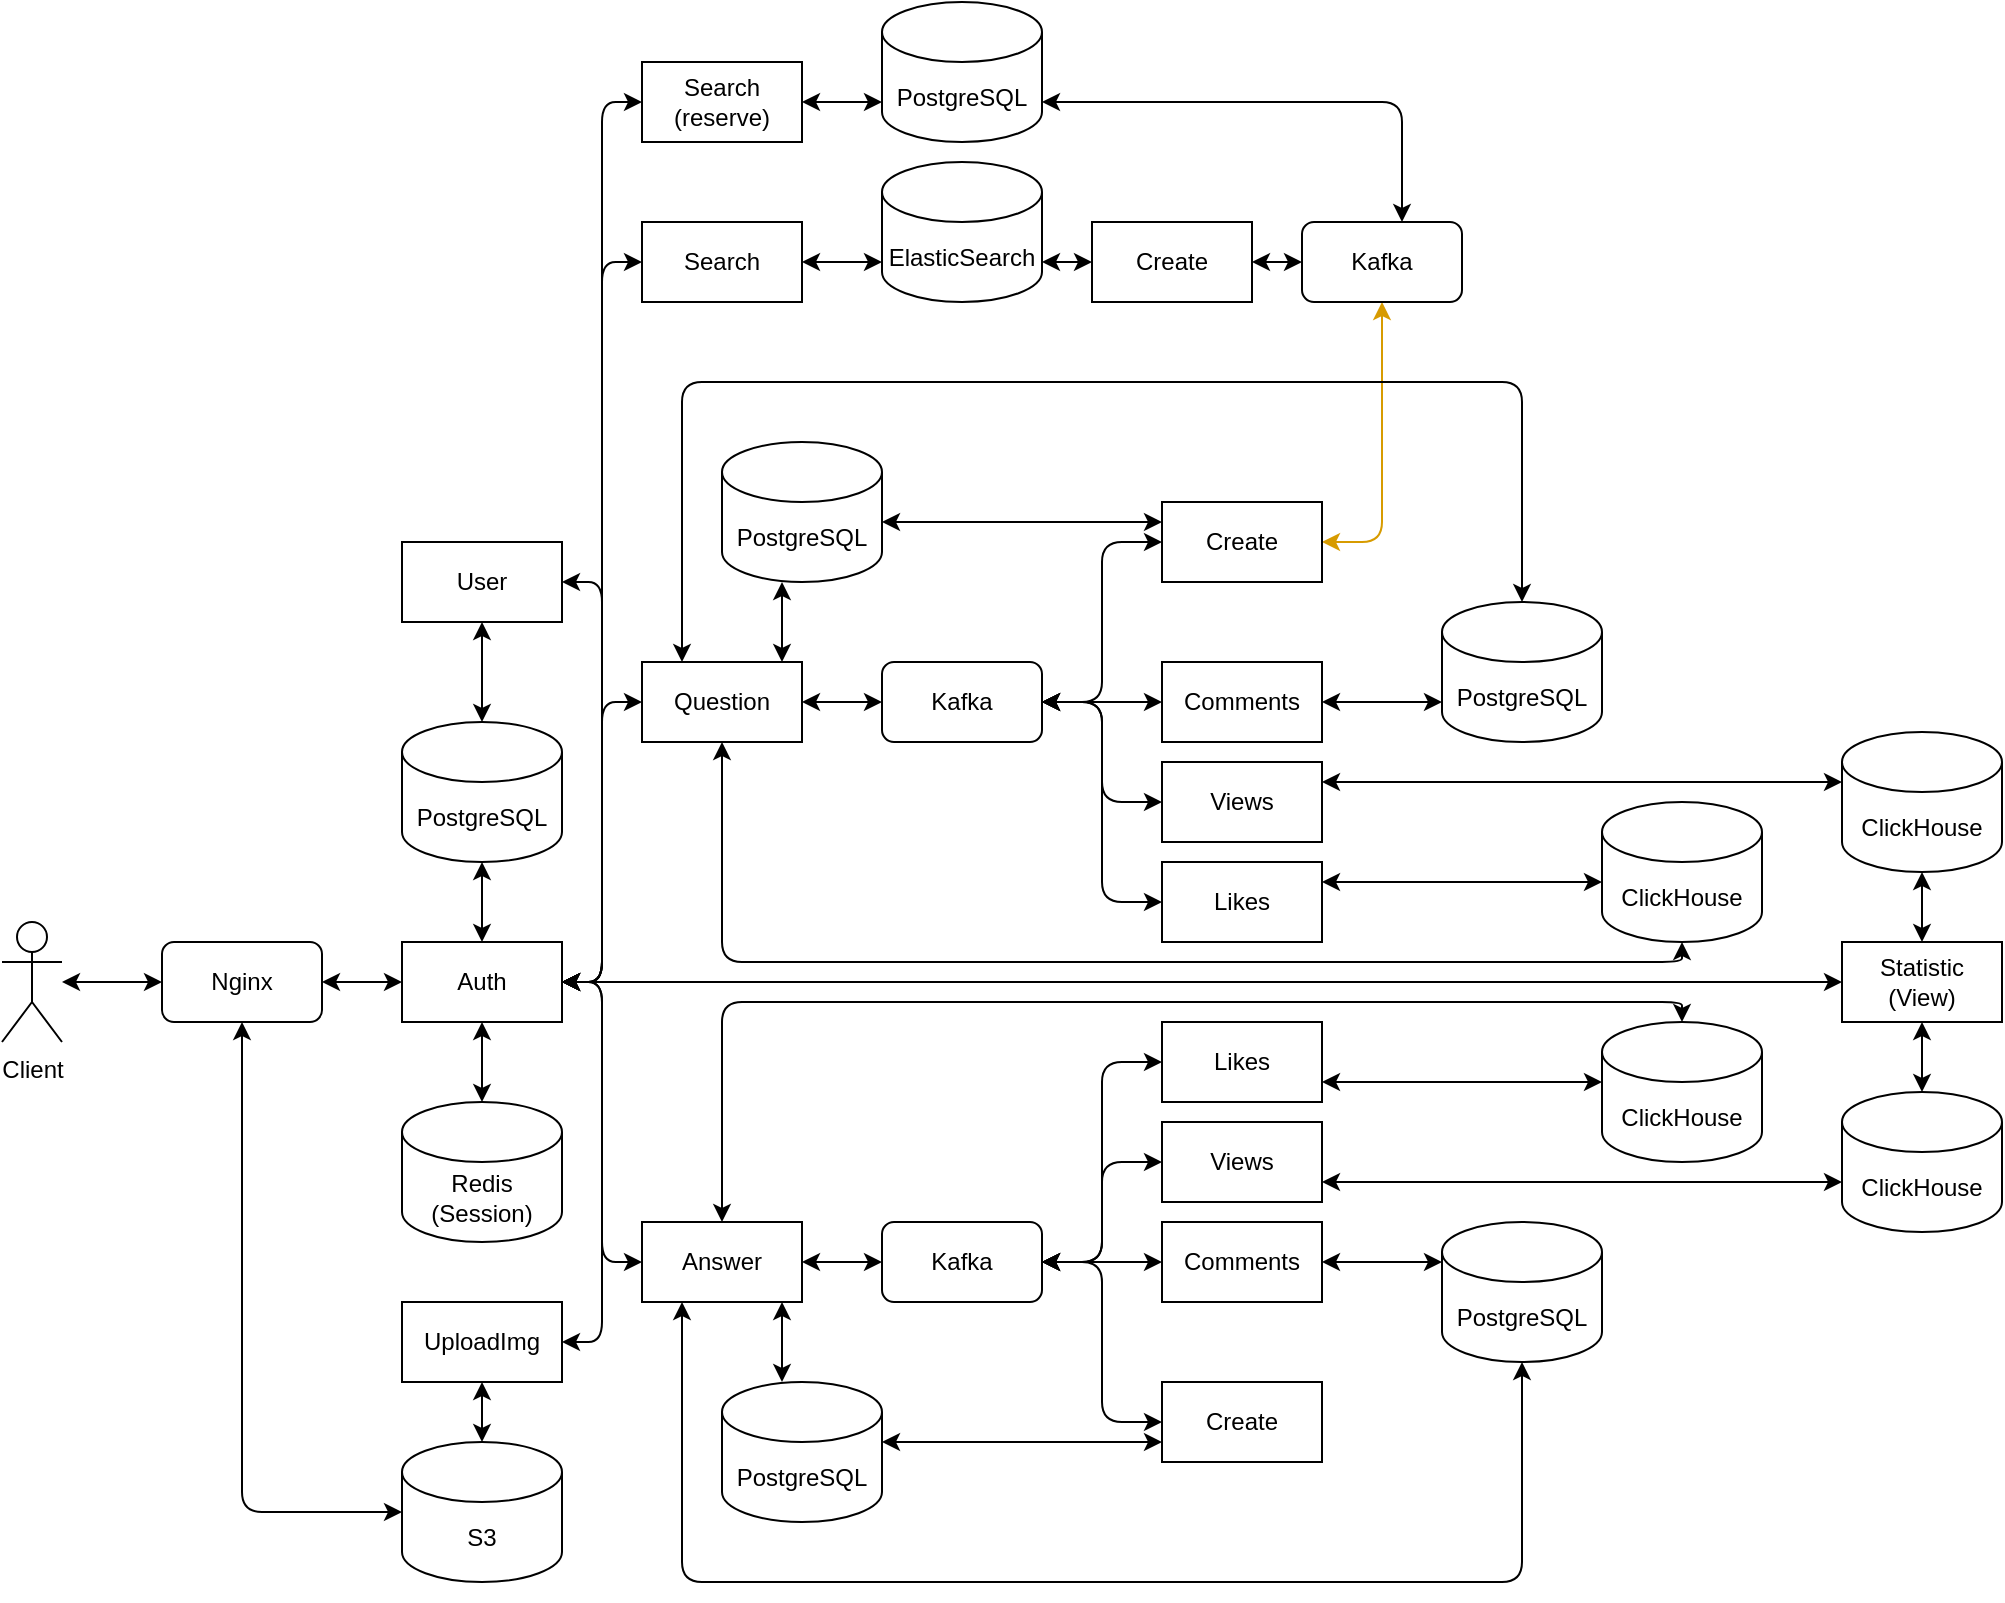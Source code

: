 <mxfile>
    <diagram id="Amk3zSKz2LO_-oVcE61_" name="Page-1">
        <mxGraphModel dx="731" dy="1236" grid="0" gridSize="10" guides="1" tooltips="1" connect="1" arrows="1" fold="1" page="0" pageScale="1" pageWidth="827" pageHeight="1169" math="0" shadow="0">
            <root>
                <mxCell id="0"/>
                <mxCell id="1" parent="0"/>
                <mxCell id="4" style="edgeStyle=none;html=1;startArrow=classic;startFill=1;" parent="1" source="2" target="18" edge="1">
                    <mxGeometry relative="1" as="geometry">
                        <mxPoint x="120" y="340.0" as="targetPoint"/>
                    </mxGeometry>
                </mxCell>
                <mxCell id="2" value="Client" style="shape=umlActor;verticalLabelPosition=bottom;verticalAlign=top;html=1;outlineConnect=0;" parent="1" vertex="1">
                    <mxGeometry x="40" y="310" width="30" height="60" as="geometry"/>
                </mxCell>
                <mxCell id="7" style="edgeStyle=none;html=1;startArrow=classic;startFill=1;" parent="1" source="18" target="6" edge="1">
                    <mxGeometry relative="1" as="geometry">
                        <mxPoint x="200" y="340.0" as="sourcePoint"/>
                    </mxGeometry>
                </mxCell>
                <mxCell id="10" style="edgeStyle=elbowEdgeStyle;html=1;startArrow=classic;startFill=1;" parent="1" source="6" target="9" edge="1">
                    <mxGeometry relative="1" as="geometry"/>
                </mxCell>
                <mxCell id="14" style="edgeStyle=elbowEdgeStyle;html=1;startArrow=classic;startFill=1;" parent="1" source="6" target="13" edge="1">
                    <mxGeometry relative="1" as="geometry"/>
                </mxCell>
                <mxCell id="15" style="edgeStyle=elbowEdgeStyle;html=1;startArrow=classic;startFill=1;" parent="1" source="6" target="11" edge="1">
                    <mxGeometry relative="1" as="geometry"/>
                </mxCell>
                <mxCell id="32" style="edgeStyle=elbowEdgeStyle;html=1;startArrow=classic;startFill=1;" parent="1" source="6" target="25" edge="1">
                    <mxGeometry relative="1" as="geometry"/>
                </mxCell>
                <mxCell id="74" style="edgeStyle=elbowEdgeStyle;html=1;startArrow=classic;startFill=1;" parent="1" source="6" target="73" edge="1">
                    <mxGeometry relative="1" as="geometry">
                        <Array as="points">
                            <mxPoint x="340" y="490"/>
                        </Array>
                    </mxGeometry>
                </mxCell>
                <mxCell id="80" style="edgeStyle=elbowEdgeStyle;html=1;startArrow=classic;startFill=1;" parent="1" source="6" target="79" edge="1">
                    <mxGeometry relative="1" as="geometry"/>
                </mxCell>
                <mxCell id="91" style="edgeStyle=elbowEdgeStyle;elbow=vertical;html=1;startArrow=classic;startFill=1;" parent="1" source="6" target="83" edge="1">
                    <mxGeometry relative="1" as="geometry">
                        <Array as="points">
                            <mxPoint x="340" y="190"/>
                        </Array>
                    </mxGeometry>
                </mxCell>
                <mxCell id="106" style="edgeStyle=elbowEdgeStyle;html=1;startArrow=classic;startFill=1;" edge="1" parent="1" source="6" target="105">
                    <mxGeometry relative="1" as="geometry"/>
                </mxCell>
                <mxCell id="6" value="Auth" style="rounded=0;whiteSpace=wrap;html=1;" parent="1" vertex="1">
                    <mxGeometry x="240" y="320" width="80" height="40" as="geometry"/>
                </mxCell>
                <mxCell id="20" style="edgeStyle=elbowEdgeStyle;html=1;startArrow=classic;startFill=1;" parent="1" source="9" target="19" edge="1">
                    <mxGeometry relative="1" as="geometry"/>
                </mxCell>
                <mxCell id="45" style="edgeStyle=elbowEdgeStyle;html=1;startArrow=classic;startFill=1;" parent="1" source="9" target="12" edge="1">
                    <mxGeometry relative="1" as="geometry">
                        <Array as="points">
                            <mxPoint x="430" y="160"/>
                        </Array>
                    </mxGeometry>
                </mxCell>
                <mxCell id="9" value="Question" style="rounded=0;whiteSpace=wrap;html=1;" parent="1" vertex="1">
                    <mxGeometry x="360" y="180" width="80" height="40" as="geometry"/>
                </mxCell>
                <mxCell id="11" value="PostgreSQL" style="shape=cylinder3;whiteSpace=wrap;html=1;boundedLbl=1;backgroundOutline=1;size=15;" parent="1" vertex="1">
                    <mxGeometry x="240" y="210" width="80" height="70" as="geometry"/>
                </mxCell>
                <mxCell id="12" value="PostgreSQL" style="shape=cylinder3;whiteSpace=wrap;html=1;boundedLbl=1;backgroundOutline=1;size=15;" parent="1" vertex="1">
                    <mxGeometry x="400" y="70" width="80" height="70" as="geometry"/>
                </mxCell>
                <mxCell id="13" value="Redis&lt;br&gt;(Session)" style="shape=cylinder3;whiteSpace=wrap;html=1;boundedLbl=1;backgroundOutline=1;size=15;" parent="1" vertex="1">
                    <mxGeometry x="240" y="400" width="80" height="70" as="geometry"/>
                </mxCell>
                <mxCell id="78" style="edgeStyle=elbowEdgeStyle;html=1;startArrow=classic;startFill=1;" parent="1" source="18" target="75" edge="1">
                    <mxGeometry relative="1" as="geometry">
                        <Array as="points">
                            <mxPoint x="160" y="520"/>
                        </Array>
                    </mxGeometry>
                </mxCell>
                <mxCell id="18" value="Nginx" style="rounded=1;whiteSpace=wrap;html=1;" parent="1" vertex="1">
                    <mxGeometry x="120" y="320" width="80" height="40" as="geometry"/>
                </mxCell>
                <mxCell id="22" style="edgeStyle=elbowEdgeStyle;html=1;startArrow=classic;startFill=1;" parent="1" source="19" target="21" edge="1">
                    <mxGeometry relative="1" as="geometry">
                        <mxPoint x="600" y="300.0" as="targetPoint"/>
                    </mxGeometry>
                </mxCell>
                <mxCell id="43" style="edgeStyle=elbowEdgeStyle;html=1;startArrow=classic;startFill=1;" parent="1" source="19" target="39" edge="1">
                    <mxGeometry relative="1" as="geometry"/>
                </mxCell>
                <mxCell id="44" style="edgeStyle=elbowEdgeStyle;html=1;startArrow=classic;startFill=1;" parent="1" source="19" target="41" edge="1">
                    <mxGeometry relative="1" as="geometry"/>
                </mxCell>
                <mxCell id="70" style="edgeStyle=elbowEdgeStyle;html=1;startArrow=classic;startFill=1;" parent="1" source="19" target="69" edge="1">
                    <mxGeometry relative="1" as="geometry"/>
                </mxCell>
                <mxCell id="19" value="Kafka" style="rounded=1;whiteSpace=wrap;html=1;" parent="1" vertex="1">
                    <mxGeometry x="480" y="180" width="80" height="40" as="geometry"/>
                </mxCell>
                <mxCell id="35" style="edgeStyle=elbowEdgeStyle;html=1;startArrow=classic;startFill=1;" parent="1" source="21" target="34" edge="1">
                    <mxGeometry relative="1" as="geometry">
                        <Array as="points">
                            <mxPoint x="790" y="290"/>
                            <mxPoint x="760" y="300"/>
                        </Array>
                    </mxGeometry>
                </mxCell>
                <mxCell id="21" value="Likes" style="rounded=0;whiteSpace=wrap;html=1;" parent="1" vertex="1">
                    <mxGeometry x="620" y="280" width="80" height="40" as="geometry"/>
                </mxCell>
                <mxCell id="31" style="edgeStyle=elbowEdgeStyle;html=1;startArrow=classic;startFill=1;" parent="1" source="25" target="28" edge="1">
                    <mxGeometry relative="1" as="geometry"/>
                </mxCell>
                <mxCell id="33" style="edgeStyle=elbowEdgeStyle;html=1;startArrow=classic;startFill=1;" parent="1" source="25" target="26" edge="1">
                    <mxGeometry relative="1" as="geometry">
                        <Array as="points">
                            <mxPoint x="430" y="530"/>
                        </Array>
                    </mxGeometry>
                </mxCell>
                <mxCell id="25" value="Answer" style="rounded=0;whiteSpace=wrap;html=1;" parent="1" vertex="1">
                    <mxGeometry x="360" y="460" width="80" height="40" as="geometry"/>
                </mxCell>
                <mxCell id="26" value="PostgreSQL" style="shape=cylinder3;whiteSpace=wrap;html=1;boundedLbl=1;backgroundOutline=1;size=15;" parent="1" vertex="1">
                    <mxGeometry x="400" y="540" width="80" height="70" as="geometry"/>
                </mxCell>
                <mxCell id="49" style="edgeStyle=elbowEdgeStyle;html=1;startArrow=classic;startFill=1;" parent="1" source="28" target="46" edge="1">
                    <mxGeometry relative="1" as="geometry"/>
                </mxCell>
                <mxCell id="50" style="edgeStyle=elbowEdgeStyle;html=1;startArrow=classic;startFill=1;" parent="1" source="28" target="47" edge="1">
                    <mxGeometry relative="1" as="geometry"/>
                </mxCell>
                <mxCell id="51" style="edgeStyle=elbowEdgeStyle;html=1;startArrow=classic;startFill=1;" parent="1" source="28" target="48" edge="1">
                    <mxGeometry relative="1" as="geometry"/>
                </mxCell>
                <mxCell id="68" style="edgeStyle=elbowEdgeStyle;html=1;startArrow=classic;startFill=1;" parent="1" source="28" target="65" edge="1">
                    <mxGeometry relative="1" as="geometry"/>
                </mxCell>
                <mxCell id="28" value="Kafka" style="rounded=1;whiteSpace=wrap;html=1;" parent="1" vertex="1">
                    <mxGeometry x="480" y="460" width="80" height="40" as="geometry"/>
                </mxCell>
                <mxCell id="42" style="edgeStyle=elbowEdgeStyle;html=1;startArrow=classic;startFill=1;" parent="1" source="34" target="9" edge="1">
                    <mxGeometry relative="1" as="geometry">
                        <Array as="points">
                            <mxPoint x="580" y="330"/>
                            <mxPoint x="600" y="340"/>
                        </Array>
                    </mxGeometry>
                </mxCell>
                <mxCell id="34" value="ClickHouse" style="shape=cylinder3;whiteSpace=wrap;html=1;boundedLbl=1;backgroundOutline=1;size=15;" parent="1" vertex="1">
                    <mxGeometry x="840" y="250" width="80" height="70" as="geometry"/>
                </mxCell>
                <mxCell id="56" style="edgeStyle=elbowEdgeStyle;html=1;startArrow=classic;startFill=1;" parent="1" source="39" target="12" edge="1">
                    <mxGeometry relative="1" as="geometry">
                        <Array as="points">
                            <mxPoint x="580" y="110"/>
                            <mxPoint x="540" y="115"/>
                        </Array>
                    </mxGeometry>
                </mxCell>
                <mxCell id="87" style="edgeStyle=elbowEdgeStyle;html=1;startArrow=classic;startFill=1;fillColor=#ffe6cc;strokeColor=#d79b00;elbow=vertical;" parent="1" source="39" target="86" edge="1">
                    <mxGeometry relative="1" as="geometry">
                        <Array as="points">
                            <mxPoint x="730" y="120"/>
                            <mxPoint x="720" y="30"/>
                            <mxPoint x="660" y="30"/>
                        </Array>
                    </mxGeometry>
                </mxCell>
                <mxCell id="39" value="Create" style="rounded=0;whiteSpace=wrap;html=1;" parent="1" vertex="1">
                    <mxGeometry x="620" y="100" width="80" height="40" as="geometry"/>
                </mxCell>
                <mxCell id="58" style="html=1;startArrow=classic;startFill=1;edgeStyle=elbowEdgeStyle;elbow=vertical;" parent="1" source="41" target="57" edge="1">
                    <mxGeometry relative="1" as="geometry"/>
                </mxCell>
                <mxCell id="41" value="Comments" style="rounded=0;whiteSpace=wrap;html=1;" parent="1" vertex="1">
                    <mxGeometry x="620" y="180" width="80" height="40" as="geometry"/>
                </mxCell>
                <mxCell id="53" style="edgeStyle=elbowEdgeStyle;html=1;startArrow=classic;startFill=1;elbow=vertical;" parent="1" source="46" target="52" edge="1">
                    <mxGeometry relative="1" as="geometry">
                        <Array as="points">
                            <mxPoint x="770" y="390"/>
                        </Array>
                    </mxGeometry>
                </mxCell>
                <mxCell id="46" value="Likes" style="rounded=0;whiteSpace=wrap;html=1;" parent="1" vertex="1">
                    <mxGeometry x="620" y="360" width="80" height="40" as="geometry"/>
                </mxCell>
                <mxCell id="55" style="edgeStyle=elbowEdgeStyle;html=1;startArrow=classic;startFill=1;" parent="1" source="47" target="26" edge="1">
                    <mxGeometry relative="1" as="geometry">
                        <Array as="points">
                            <mxPoint x="550" y="570"/>
                            <mxPoint x="660" y="580"/>
                            <mxPoint x="660" y="570"/>
                            <mxPoint x="660" y="560"/>
                        </Array>
                    </mxGeometry>
                </mxCell>
                <mxCell id="47" value="Create" style="rounded=0;whiteSpace=wrap;html=1;" parent="1" vertex="1">
                    <mxGeometry x="620" y="540" width="80" height="40" as="geometry"/>
                </mxCell>
                <mxCell id="60" style="edgeStyle=elbowEdgeStyle;elbow=vertical;html=1;startArrow=classic;startFill=1;" parent="1" source="48" target="59" edge="1">
                    <mxGeometry relative="1" as="geometry"/>
                </mxCell>
                <mxCell id="48" value="Comments" style="rounded=0;whiteSpace=wrap;html=1;" parent="1" vertex="1">
                    <mxGeometry x="620" y="460" width="80" height="40" as="geometry"/>
                </mxCell>
                <mxCell id="54" style="edgeStyle=elbowEdgeStyle;html=1;startArrow=classic;startFill=1;" parent="1" source="52" target="25" edge="1">
                    <mxGeometry relative="1" as="geometry">
                        <Array as="points">
                            <mxPoint x="400" y="350"/>
                            <mxPoint x="800" y="350"/>
                        </Array>
                    </mxGeometry>
                </mxCell>
                <mxCell id="52" value="ClickHouse" style="shape=cylinder3;whiteSpace=wrap;html=1;boundedLbl=1;backgroundOutline=1;size=15;" parent="1" vertex="1">
                    <mxGeometry x="840" y="360" width="80" height="70" as="geometry"/>
                </mxCell>
                <mxCell id="63" style="edgeStyle=elbowEdgeStyle;elbow=vertical;html=1;startArrow=classic;startFill=1;" parent="1" source="57" target="9" edge="1">
                    <mxGeometry relative="1" as="geometry">
                        <Array as="points">
                            <mxPoint x="380" y="40"/>
                            <mxPoint x="800" y="40"/>
                        </Array>
                    </mxGeometry>
                </mxCell>
                <mxCell id="57" value="PostgreSQL" style="shape=cylinder3;whiteSpace=wrap;html=1;boundedLbl=1;backgroundOutline=1;size=15;" parent="1" vertex="1">
                    <mxGeometry x="760" y="150" width="80" height="70" as="geometry"/>
                </mxCell>
                <mxCell id="62" style="edgeStyle=elbowEdgeStyle;elbow=vertical;html=1;startArrow=classic;startFill=1;" parent="1" source="59" target="25" edge="1">
                    <mxGeometry relative="1" as="geometry">
                        <Array as="points">
                            <mxPoint x="380" y="640"/>
                            <mxPoint x="800" y="640"/>
                        </Array>
                    </mxGeometry>
                </mxCell>
                <mxCell id="59" value="PostgreSQL" style="shape=cylinder3;whiteSpace=wrap;html=1;boundedLbl=1;backgroundOutline=1;size=15;" parent="1" vertex="1">
                    <mxGeometry x="760" y="460" width="80" height="70" as="geometry"/>
                </mxCell>
                <mxCell id="67" style="edgeStyle=elbowEdgeStyle;html=1;startArrow=classic;startFill=1;elbow=vertical;" parent="1" source="65" target="66" edge="1">
                    <mxGeometry relative="1" as="geometry">
                        <Array as="points">
                            <mxPoint x="820" y="440"/>
                        </Array>
                    </mxGeometry>
                </mxCell>
                <mxCell id="65" value="Views" style="rounded=0;whiteSpace=wrap;html=1;" parent="1" vertex="1">
                    <mxGeometry x="620" y="410" width="80" height="40" as="geometry"/>
                </mxCell>
                <mxCell id="66" value="ClickHouse" style="shape=cylinder3;whiteSpace=wrap;html=1;boundedLbl=1;backgroundOutline=1;size=15;" parent="1" vertex="1">
                    <mxGeometry x="960" y="395" width="80" height="70" as="geometry"/>
                </mxCell>
                <mxCell id="72" style="edgeStyle=elbowEdgeStyle;html=1;startArrow=classic;startFill=1;" parent="1" source="69" target="71" edge="1">
                    <mxGeometry relative="1" as="geometry">
                        <Array as="points">
                            <mxPoint x="790" y="240"/>
                        </Array>
                    </mxGeometry>
                </mxCell>
                <mxCell id="69" value="Views" style="rounded=0;whiteSpace=wrap;html=1;" parent="1" vertex="1">
                    <mxGeometry x="620" y="230" width="80" height="40" as="geometry"/>
                </mxCell>
                <mxCell id="71" value="ClickHouse" style="shape=cylinder3;whiteSpace=wrap;html=1;boundedLbl=1;backgroundOutline=1;size=15;" parent="1" vertex="1">
                    <mxGeometry x="960" y="215" width="80" height="70" as="geometry"/>
                </mxCell>
                <mxCell id="76" style="edgeStyle=elbowEdgeStyle;html=1;startArrow=classic;startFill=1;" parent="1" source="73" target="75" edge="1">
                    <mxGeometry relative="1" as="geometry">
                        <Array as="points">
                            <mxPoint x="280" y="590"/>
                            <mxPoint x="350" y="760"/>
                        </Array>
                    </mxGeometry>
                </mxCell>
                <mxCell id="73" value="UploadImg" style="rounded=0;whiteSpace=wrap;html=1;" parent="1" vertex="1">
                    <mxGeometry x="240" y="500" width="80" height="40" as="geometry"/>
                </mxCell>
                <mxCell id="75" value="S3" style="shape=cylinder3;whiteSpace=wrap;html=1;boundedLbl=1;backgroundOutline=1;size=15;" parent="1" vertex="1">
                    <mxGeometry x="240" y="570" width="80" height="70" as="geometry"/>
                </mxCell>
                <mxCell id="82" style="edgeStyle=elbowEdgeStyle;html=1;startArrow=classic;startFill=1;elbow=vertical;" parent="1" source="79" target="81" edge="1">
                    <mxGeometry relative="1" as="geometry"/>
                </mxCell>
                <mxCell id="79" value="Search" style="rounded=0;whiteSpace=wrap;html=1;" parent="1" vertex="1">
                    <mxGeometry x="360" y="-40" width="80" height="40" as="geometry"/>
                </mxCell>
                <mxCell id="81" value="ElasticSearch" style="shape=cylinder3;whiteSpace=wrap;html=1;boundedLbl=1;backgroundOutline=1;size=15;" parent="1" vertex="1">
                    <mxGeometry x="480" y="-70" width="80" height="70" as="geometry"/>
                </mxCell>
                <mxCell id="92" style="edgeStyle=elbowEdgeStyle;elbow=vertical;html=1;startArrow=classic;startFill=1;" parent="1" source="83" target="11" edge="1">
                    <mxGeometry relative="1" as="geometry"/>
                </mxCell>
                <mxCell id="83" value="User" style="rounded=0;whiteSpace=wrap;html=1;" parent="1" vertex="1">
                    <mxGeometry x="240" y="120" width="80" height="40" as="geometry"/>
                </mxCell>
                <mxCell id="90" style="edgeStyle=elbowEdgeStyle;html=1;startArrow=classic;startFill=1;elbow=vertical;" parent="1" source="103" target="81" edge="1">
                    <mxGeometry relative="1" as="geometry"/>
                </mxCell>
                <mxCell id="109" style="edgeStyle=elbowEdgeStyle;html=1;startArrow=classic;startFill=1;endArrow=classic;endFill=1;" edge="1" parent="1" source="86" target="107">
                    <mxGeometry relative="1" as="geometry">
                        <Array as="points">
                            <mxPoint x="740" y="-100"/>
                            <mxPoint x="730" y="-70"/>
                        </Array>
                    </mxGeometry>
                </mxCell>
                <mxCell id="86" value="Kafka" style="rounded=1;whiteSpace=wrap;html=1;" parent="1" vertex="1">
                    <mxGeometry x="690" y="-40" width="80" height="40" as="geometry"/>
                </mxCell>
                <mxCell id="96" style="edgeStyle=elbowEdgeStyle;elbow=vertical;html=1;startArrow=classic;startFill=1;" parent="1" source="95" target="71" edge="1">
                    <mxGeometry relative="1" as="geometry"/>
                </mxCell>
                <mxCell id="100" style="edgeStyle=elbowEdgeStyle;html=1;startArrow=classic;startFill=1;" parent="1" source="95" target="66" edge="1">
                    <mxGeometry relative="1" as="geometry"/>
                </mxCell>
                <mxCell id="102" style="edgeStyle=elbowEdgeStyle;html=1;startArrow=classic;startFill=1;" parent="1" source="95" target="6" edge="1">
                    <mxGeometry relative="1" as="geometry"/>
                </mxCell>
                <mxCell id="95" value="Statistic&lt;br&gt;(View)" style="rounded=0;whiteSpace=wrap;html=1;" parent="1" vertex="1">
                    <mxGeometry x="960" y="320" width="80" height="40" as="geometry"/>
                </mxCell>
                <mxCell id="104" value="" style="edgeStyle=elbowEdgeStyle;html=1;startArrow=classic;startFill=1;elbow=vertical;endArrow=classic;endFill=1;" edge="1" parent="1" source="86" target="103">
                    <mxGeometry relative="1" as="geometry">
                        <mxPoint x="690" y="-20" as="sourcePoint"/>
                        <mxPoint x="560" y="-20" as="targetPoint"/>
                    </mxGeometry>
                </mxCell>
                <mxCell id="103" value="Create" style="rounded=0;whiteSpace=wrap;html=1;" vertex="1" parent="1">
                    <mxGeometry x="585" y="-40" width="80" height="40" as="geometry"/>
                </mxCell>
                <mxCell id="108" style="edgeStyle=elbowEdgeStyle;html=1;startArrow=classic;startFill=1;endArrow=classic;endFill=1;elbow=vertical;" edge="1" parent="1" source="105" target="107">
                    <mxGeometry relative="1" as="geometry"/>
                </mxCell>
                <mxCell id="105" value="Search&lt;br&gt;(reserve)" style="rounded=0;whiteSpace=wrap;html=1;" vertex="1" parent="1">
                    <mxGeometry x="360" y="-120" width="80" height="40" as="geometry"/>
                </mxCell>
                <mxCell id="107" value="PostgreSQL" style="shape=cylinder3;whiteSpace=wrap;html=1;boundedLbl=1;backgroundOutline=1;size=15;" vertex="1" parent="1">
                    <mxGeometry x="480" y="-150" width="80" height="70" as="geometry"/>
                </mxCell>
            </root>
        </mxGraphModel>
    </diagram>
</mxfile>